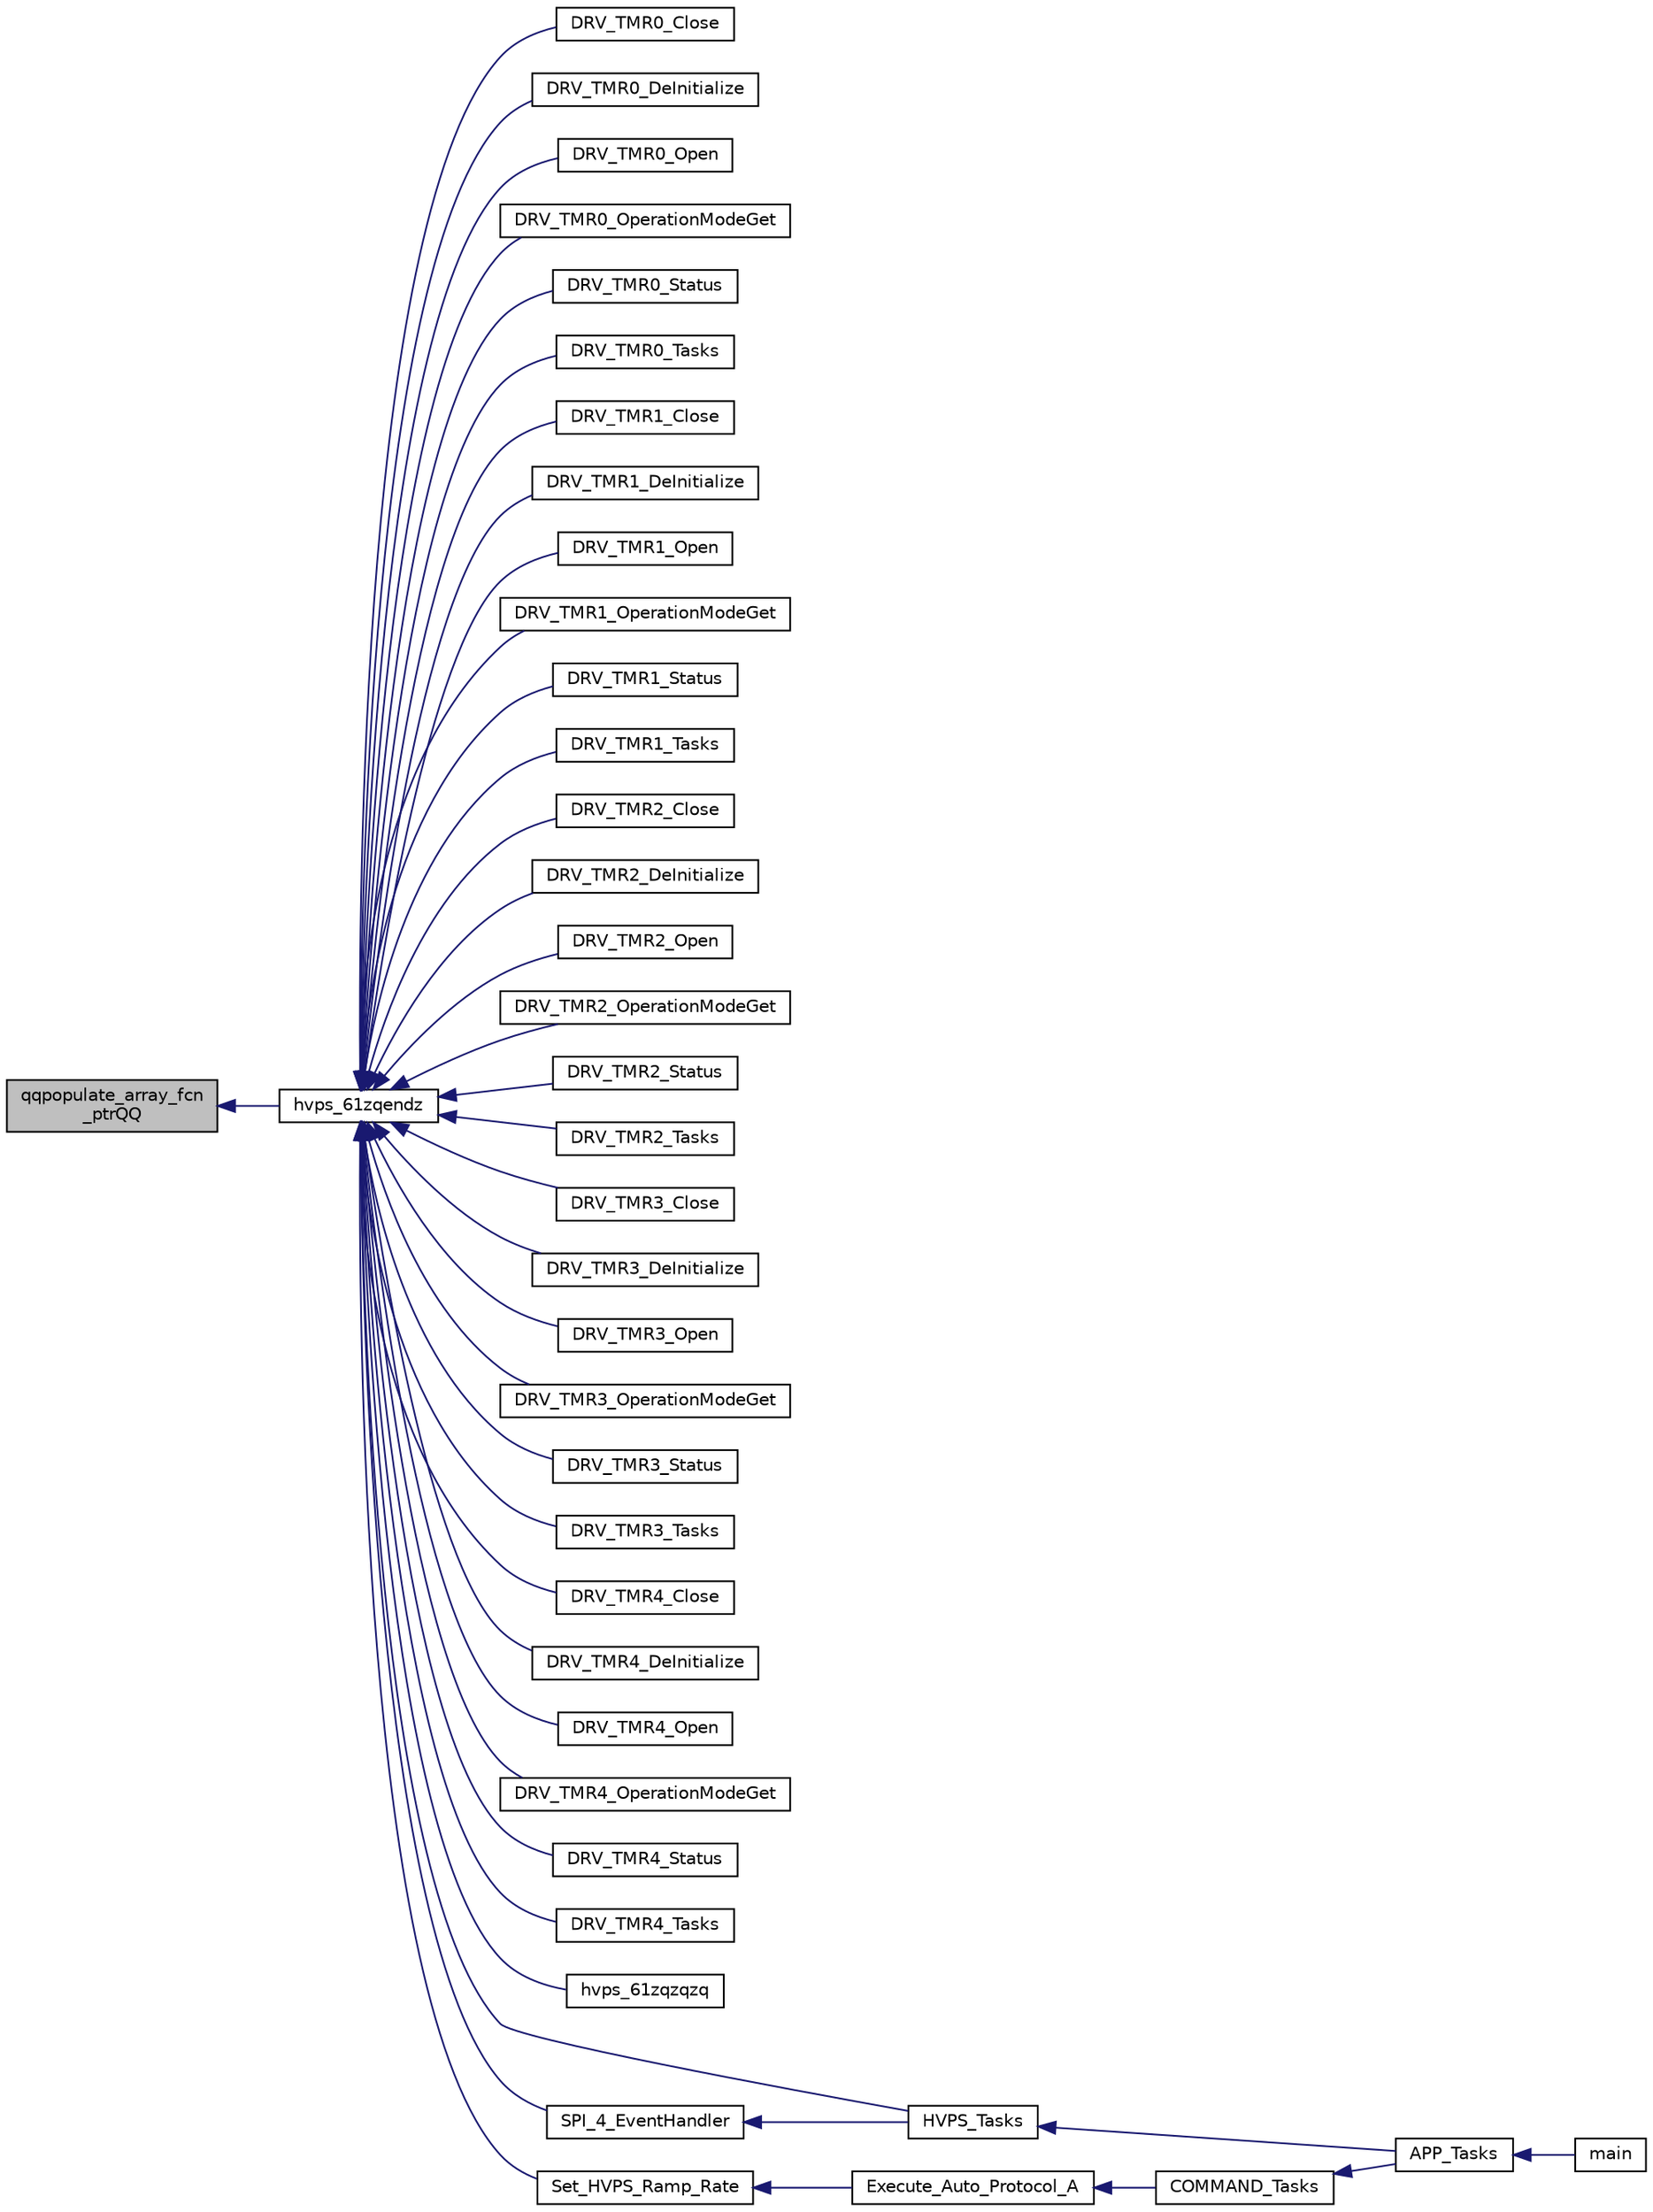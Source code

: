 digraph "qqpopulate_array_fcn_ptrQQ"
{
  edge [fontname="Helvetica",fontsize="10",labelfontname="Helvetica",labelfontsize="10"];
  node [fontname="Helvetica",fontsize="10",shape=record];
  rankdir="LR";
  Node1630 [label="qqpopulate_array_fcn\l_ptrQQ",height=0.2,width=0.4,color="black", fillcolor="grey75", style="filled", fontcolor="black"];
  Node1630 -> Node1631 [dir="back",color="midnightblue",fontsize="10",style="solid",fontname="Helvetica"];
  Node1631 [label="hvps_61zqendz",height=0.2,width=0.4,color="black", fillcolor="white", style="filled",URL="$inszt__hvps_8c.html#a549023b62d578866ed04778da5dde280"];
  Node1631 -> Node1632 [dir="back",color="midnightblue",fontsize="10",style="solid",fontname="Helvetica"];
  Node1632 [label="DRV_TMR0_Close",height=0.2,width=0.4,color="black", fillcolor="white", style="filled",URL="$inszt__hvps_8c.html#a32eae35a1e64a44969e70c746ec9cdc2"];
  Node1631 -> Node1633 [dir="back",color="midnightblue",fontsize="10",style="solid",fontname="Helvetica"];
  Node1633 [label="DRV_TMR0_DeInitialize",height=0.2,width=0.4,color="black", fillcolor="white", style="filled",URL="$inszt__hvps_8c.html#ac35e22ce2277246569aa15a0142f42de"];
  Node1631 -> Node1634 [dir="back",color="midnightblue",fontsize="10",style="solid",fontname="Helvetica"];
  Node1634 [label="DRV_TMR0_Open",height=0.2,width=0.4,color="black", fillcolor="white", style="filled",URL="$inszt__hvps_8c.html#a6185be0b1acc5308100e9c168c6d9882"];
  Node1631 -> Node1635 [dir="back",color="midnightblue",fontsize="10",style="solid",fontname="Helvetica"];
  Node1635 [label="DRV_TMR0_OperationModeGet",height=0.2,width=0.4,color="black", fillcolor="white", style="filled",URL="$inszt__hvps_8c.html#a75154e72363837310412c5f0f77ca99b"];
  Node1631 -> Node1636 [dir="back",color="midnightblue",fontsize="10",style="solid",fontname="Helvetica"];
  Node1636 [label="DRV_TMR0_Status",height=0.2,width=0.4,color="black", fillcolor="white", style="filled",URL="$inszt__hvps_8c.html#aa0b45abb3787c0b80fba63077983fda6"];
  Node1631 -> Node1637 [dir="back",color="midnightblue",fontsize="10",style="solid",fontname="Helvetica"];
  Node1637 [label="DRV_TMR0_Tasks",height=0.2,width=0.4,color="black", fillcolor="white", style="filled",URL="$inszt__hvps_8c.html#a074ed24077060483c762988f726d23e9"];
  Node1631 -> Node1638 [dir="back",color="midnightblue",fontsize="10",style="solid",fontname="Helvetica"];
  Node1638 [label="DRV_TMR1_Close",height=0.2,width=0.4,color="black", fillcolor="white", style="filled",URL="$inszt__hvps_8c.html#a6a5cde4bb2a1f040394eff6085aa1d59"];
  Node1631 -> Node1639 [dir="back",color="midnightblue",fontsize="10",style="solid",fontname="Helvetica"];
  Node1639 [label="DRV_TMR1_DeInitialize",height=0.2,width=0.4,color="black", fillcolor="white", style="filled",URL="$inszt__hvps_8c.html#abf7739f5097a1ceff5268ea070a35c9e"];
  Node1631 -> Node1640 [dir="back",color="midnightblue",fontsize="10",style="solid",fontname="Helvetica"];
  Node1640 [label="DRV_TMR1_Open",height=0.2,width=0.4,color="black", fillcolor="white", style="filled",URL="$inszt__hvps_8c.html#ac23662f1a2e62aff3d8576b4fb403b5e"];
  Node1631 -> Node1641 [dir="back",color="midnightblue",fontsize="10",style="solid",fontname="Helvetica"];
  Node1641 [label="DRV_TMR1_OperationModeGet",height=0.2,width=0.4,color="black", fillcolor="white", style="filled",URL="$inszt__hvps_8c.html#a2ddcb52c248a14db2f5d3cc2b8396b4d"];
  Node1631 -> Node1642 [dir="back",color="midnightblue",fontsize="10",style="solid",fontname="Helvetica"];
  Node1642 [label="DRV_TMR1_Status",height=0.2,width=0.4,color="black", fillcolor="white", style="filled",URL="$inszt__hvps_8c.html#af0b509a65d0cc40830845f905e72f383"];
  Node1631 -> Node1643 [dir="back",color="midnightblue",fontsize="10",style="solid",fontname="Helvetica"];
  Node1643 [label="DRV_TMR1_Tasks",height=0.2,width=0.4,color="black", fillcolor="white", style="filled",URL="$inszt__hvps_8c.html#a0c01e1083b80ad88b2bc0fae758b1f0e"];
  Node1631 -> Node1644 [dir="back",color="midnightblue",fontsize="10",style="solid",fontname="Helvetica"];
  Node1644 [label="DRV_TMR2_Close",height=0.2,width=0.4,color="black", fillcolor="white", style="filled",URL="$inszt__hvps_8c.html#a5ad44e5f36f8a566c396331e7c08c15d"];
  Node1631 -> Node1645 [dir="back",color="midnightblue",fontsize="10",style="solid",fontname="Helvetica"];
  Node1645 [label="DRV_TMR2_DeInitialize",height=0.2,width=0.4,color="black", fillcolor="white", style="filled",URL="$inszt__hvps_8c.html#a0aa800750e31f5d3aea0afcd7faa41fe"];
  Node1631 -> Node1646 [dir="back",color="midnightblue",fontsize="10",style="solid",fontname="Helvetica"];
  Node1646 [label="DRV_TMR2_Open",height=0.2,width=0.4,color="black", fillcolor="white", style="filled",URL="$inszt__hvps_8c.html#ae3ec2e7d926f1dfcf4d5b4ec3f4452b1"];
  Node1631 -> Node1647 [dir="back",color="midnightblue",fontsize="10",style="solid",fontname="Helvetica"];
  Node1647 [label="DRV_TMR2_OperationModeGet",height=0.2,width=0.4,color="black", fillcolor="white", style="filled",URL="$inszt__hvps_8c.html#aaec612bc5ca6823e226aa9e168f0f7e4"];
  Node1631 -> Node1648 [dir="back",color="midnightblue",fontsize="10",style="solid",fontname="Helvetica"];
  Node1648 [label="DRV_TMR2_Status",height=0.2,width=0.4,color="black", fillcolor="white", style="filled",URL="$inszt__hvps_8c.html#ab66021f387d5cbb3e7ab20b7718aa773"];
  Node1631 -> Node1649 [dir="back",color="midnightblue",fontsize="10",style="solid",fontname="Helvetica"];
  Node1649 [label="DRV_TMR2_Tasks",height=0.2,width=0.4,color="black", fillcolor="white", style="filled",URL="$inszt__hvps_8c.html#a4cae103296c260a0cacd0bfbb02abec6"];
  Node1631 -> Node1650 [dir="back",color="midnightblue",fontsize="10",style="solid",fontname="Helvetica"];
  Node1650 [label="DRV_TMR3_Close",height=0.2,width=0.4,color="black", fillcolor="white", style="filled",URL="$inszt__hvps_8c.html#a5dd9fa4b5c96ae83f17ed22952b3526b"];
  Node1631 -> Node1651 [dir="back",color="midnightblue",fontsize="10",style="solid",fontname="Helvetica"];
  Node1651 [label="DRV_TMR3_DeInitialize",height=0.2,width=0.4,color="black", fillcolor="white", style="filled",URL="$inszt__hvps_8c.html#a51119949a1b0dc2ade9d15cd3eef3cf9"];
  Node1631 -> Node1652 [dir="back",color="midnightblue",fontsize="10",style="solid",fontname="Helvetica"];
  Node1652 [label="DRV_TMR3_Open",height=0.2,width=0.4,color="black", fillcolor="white", style="filled",URL="$inszt__hvps_8c.html#a14def85d2721c6fe7a0f52e5da985745"];
  Node1631 -> Node1653 [dir="back",color="midnightblue",fontsize="10",style="solid",fontname="Helvetica"];
  Node1653 [label="DRV_TMR3_OperationModeGet",height=0.2,width=0.4,color="black", fillcolor="white", style="filled",URL="$inszt__hvps_8c.html#aba3d374b5742c8fed77fb9c5125906e8"];
  Node1631 -> Node1654 [dir="back",color="midnightblue",fontsize="10",style="solid",fontname="Helvetica"];
  Node1654 [label="DRV_TMR3_Status",height=0.2,width=0.4,color="black", fillcolor="white", style="filled",URL="$inszt__hvps_8c.html#ab337820f2261ee63bfbdbe91f999de92"];
  Node1631 -> Node1655 [dir="back",color="midnightblue",fontsize="10",style="solid",fontname="Helvetica"];
  Node1655 [label="DRV_TMR3_Tasks",height=0.2,width=0.4,color="black", fillcolor="white", style="filled",URL="$inszt__hvps_8c.html#ac4622292b2dab66f9b5ae9778db08478"];
  Node1631 -> Node1656 [dir="back",color="midnightblue",fontsize="10",style="solid",fontname="Helvetica"];
  Node1656 [label="DRV_TMR4_Close",height=0.2,width=0.4,color="black", fillcolor="white", style="filled",URL="$inszt__hvps_8c.html#abca98245dd4f6348cc96c19911fa2f7f"];
  Node1631 -> Node1657 [dir="back",color="midnightblue",fontsize="10",style="solid",fontname="Helvetica"];
  Node1657 [label="DRV_TMR4_DeInitialize",height=0.2,width=0.4,color="black", fillcolor="white", style="filled",URL="$inszt__hvps_8c.html#a24315793d9553d184024aea496534bc5"];
  Node1631 -> Node1658 [dir="back",color="midnightblue",fontsize="10",style="solid",fontname="Helvetica"];
  Node1658 [label="DRV_TMR4_Open",height=0.2,width=0.4,color="black", fillcolor="white", style="filled",URL="$inszt__hvps_8c.html#a6e2c39c5a9d8b23859be0e673b43b1b9"];
  Node1631 -> Node1659 [dir="back",color="midnightblue",fontsize="10",style="solid",fontname="Helvetica"];
  Node1659 [label="DRV_TMR4_OperationModeGet",height=0.2,width=0.4,color="black", fillcolor="white", style="filled",URL="$inszt__hvps_8c.html#ad47780c4b3a36ef4f64841b0106a751d"];
  Node1631 -> Node1660 [dir="back",color="midnightblue",fontsize="10",style="solid",fontname="Helvetica"];
  Node1660 [label="DRV_TMR4_Status",height=0.2,width=0.4,color="black", fillcolor="white", style="filled",URL="$inszt__hvps_8c.html#aeb55a9257642cf221bcb641b25033668"];
  Node1631 -> Node1661 [dir="back",color="midnightblue",fontsize="10",style="solid",fontname="Helvetica"];
  Node1661 [label="DRV_TMR4_Tasks",height=0.2,width=0.4,color="black", fillcolor="white", style="filled",URL="$inszt__hvps_8c.html#a97a4bb302673812056f8ad54ea70b59e"];
  Node1631 -> Node1662 [dir="back",color="midnightblue",fontsize="10",style="solid",fontname="Helvetica"];
  Node1662 [label="hvps_61zqzqzq",height=0.2,width=0.4,color="black", fillcolor="white", style="filled",URL="$inszt__hvps_8c.html#a891618a1fe492d8c341a3752bea97d47"];
  Node1631 -> Node1663 [dir="back",color="midnightblue",fontsize="10",style="solid",fontname="Helvetica"];
  Node1663 [label="HVPS_Tasks",height=0.2,width=0.4,color="black", fillcolor="white", style="filled",URL="$inszt__hvps_8c.html#aba73277a0b1daf2d17ac0b81c94a8b6a"];
  Node1663 -> Node1664 [dir="back",color="midnightblue",fontsize="10",style="solid",fontname="Helvetica"];
  Node1664 [label="APP_Tasks",height=0.2,width=0.4,color="black", fillcolor="white", style="filled",URL="$inszt__app_8c.html#a859aee46b660cfee47cfd45ce08f6862"];
  Node1664 -> Node1665 [dir="back",color="midnightblue",fontsize="10",style="solid",fontname="Helvetica"];
  Node1665 [label="main",height=0.2,width=0.4,color="black", fillcolor="white", style="filled",URL="$inszt__main_8c.html#a840291bc02cba5474a4cb46a9b9566fe"];
  Node1631 -> Node1666 [dir="back",color="midnightblue",fontsize="10",style="solid",fontname="Helvetica"];
  Node1666 [label="Set_HVPS_Ramp_Rate",height=0.2,width=0.4,color="black", fillcolor="white", style="filled",URL="$inszt__hvps_8c.html#ac70e0608944d827ba3108771992e2dc7"];
  Node1666 -> Node1667 [dir="back",color="midnightblue",fontsize="10",style="solid",fontname="Helvetica"];
  Node1667 [label="Execute_Auto_Protocol_A",height=0.2,width=0.4,color="black", fillcolor="white", style="filled",URL="$inszt__commands_8c.html#a03b9bfc92c4795c4d185a80c5137c68d"];
  Node1667 -> Node1668 [dir="back",color="midnightblue",fontsize="10",style="solid",fontname="Helvetica"];
  Node1668 [label="COMMAND_Tasks",height=0.2,width=0.4,color="black", fillcolor="white", style="filled",URL="$inszt__commands_8c.html#a18253442833a6f9dcc1031492524596c"];
  Node1668 -> Node1664 [dir="back",color="midnightblue",fontsize="10",style="solid",fontname="Helvetica"];
  Node1631 -> Node1669 [dir="back",color="midnightblue",fontsize="10",style="solid",fontname="Helvetica"];
  Node1669 [label="SPI_4_EventHandler",height=0.2,width=0.4,color="black", fillcolor="white", style="filled",URL="$inszt__hvps_8c.html#ab2766ea57f0a808ab297cac75bad2835"];
  Node1669 -> Node1663 [dir="back",color="midnightblue",fontsize="10",style="solid",fontname="Helvetica"];
}
